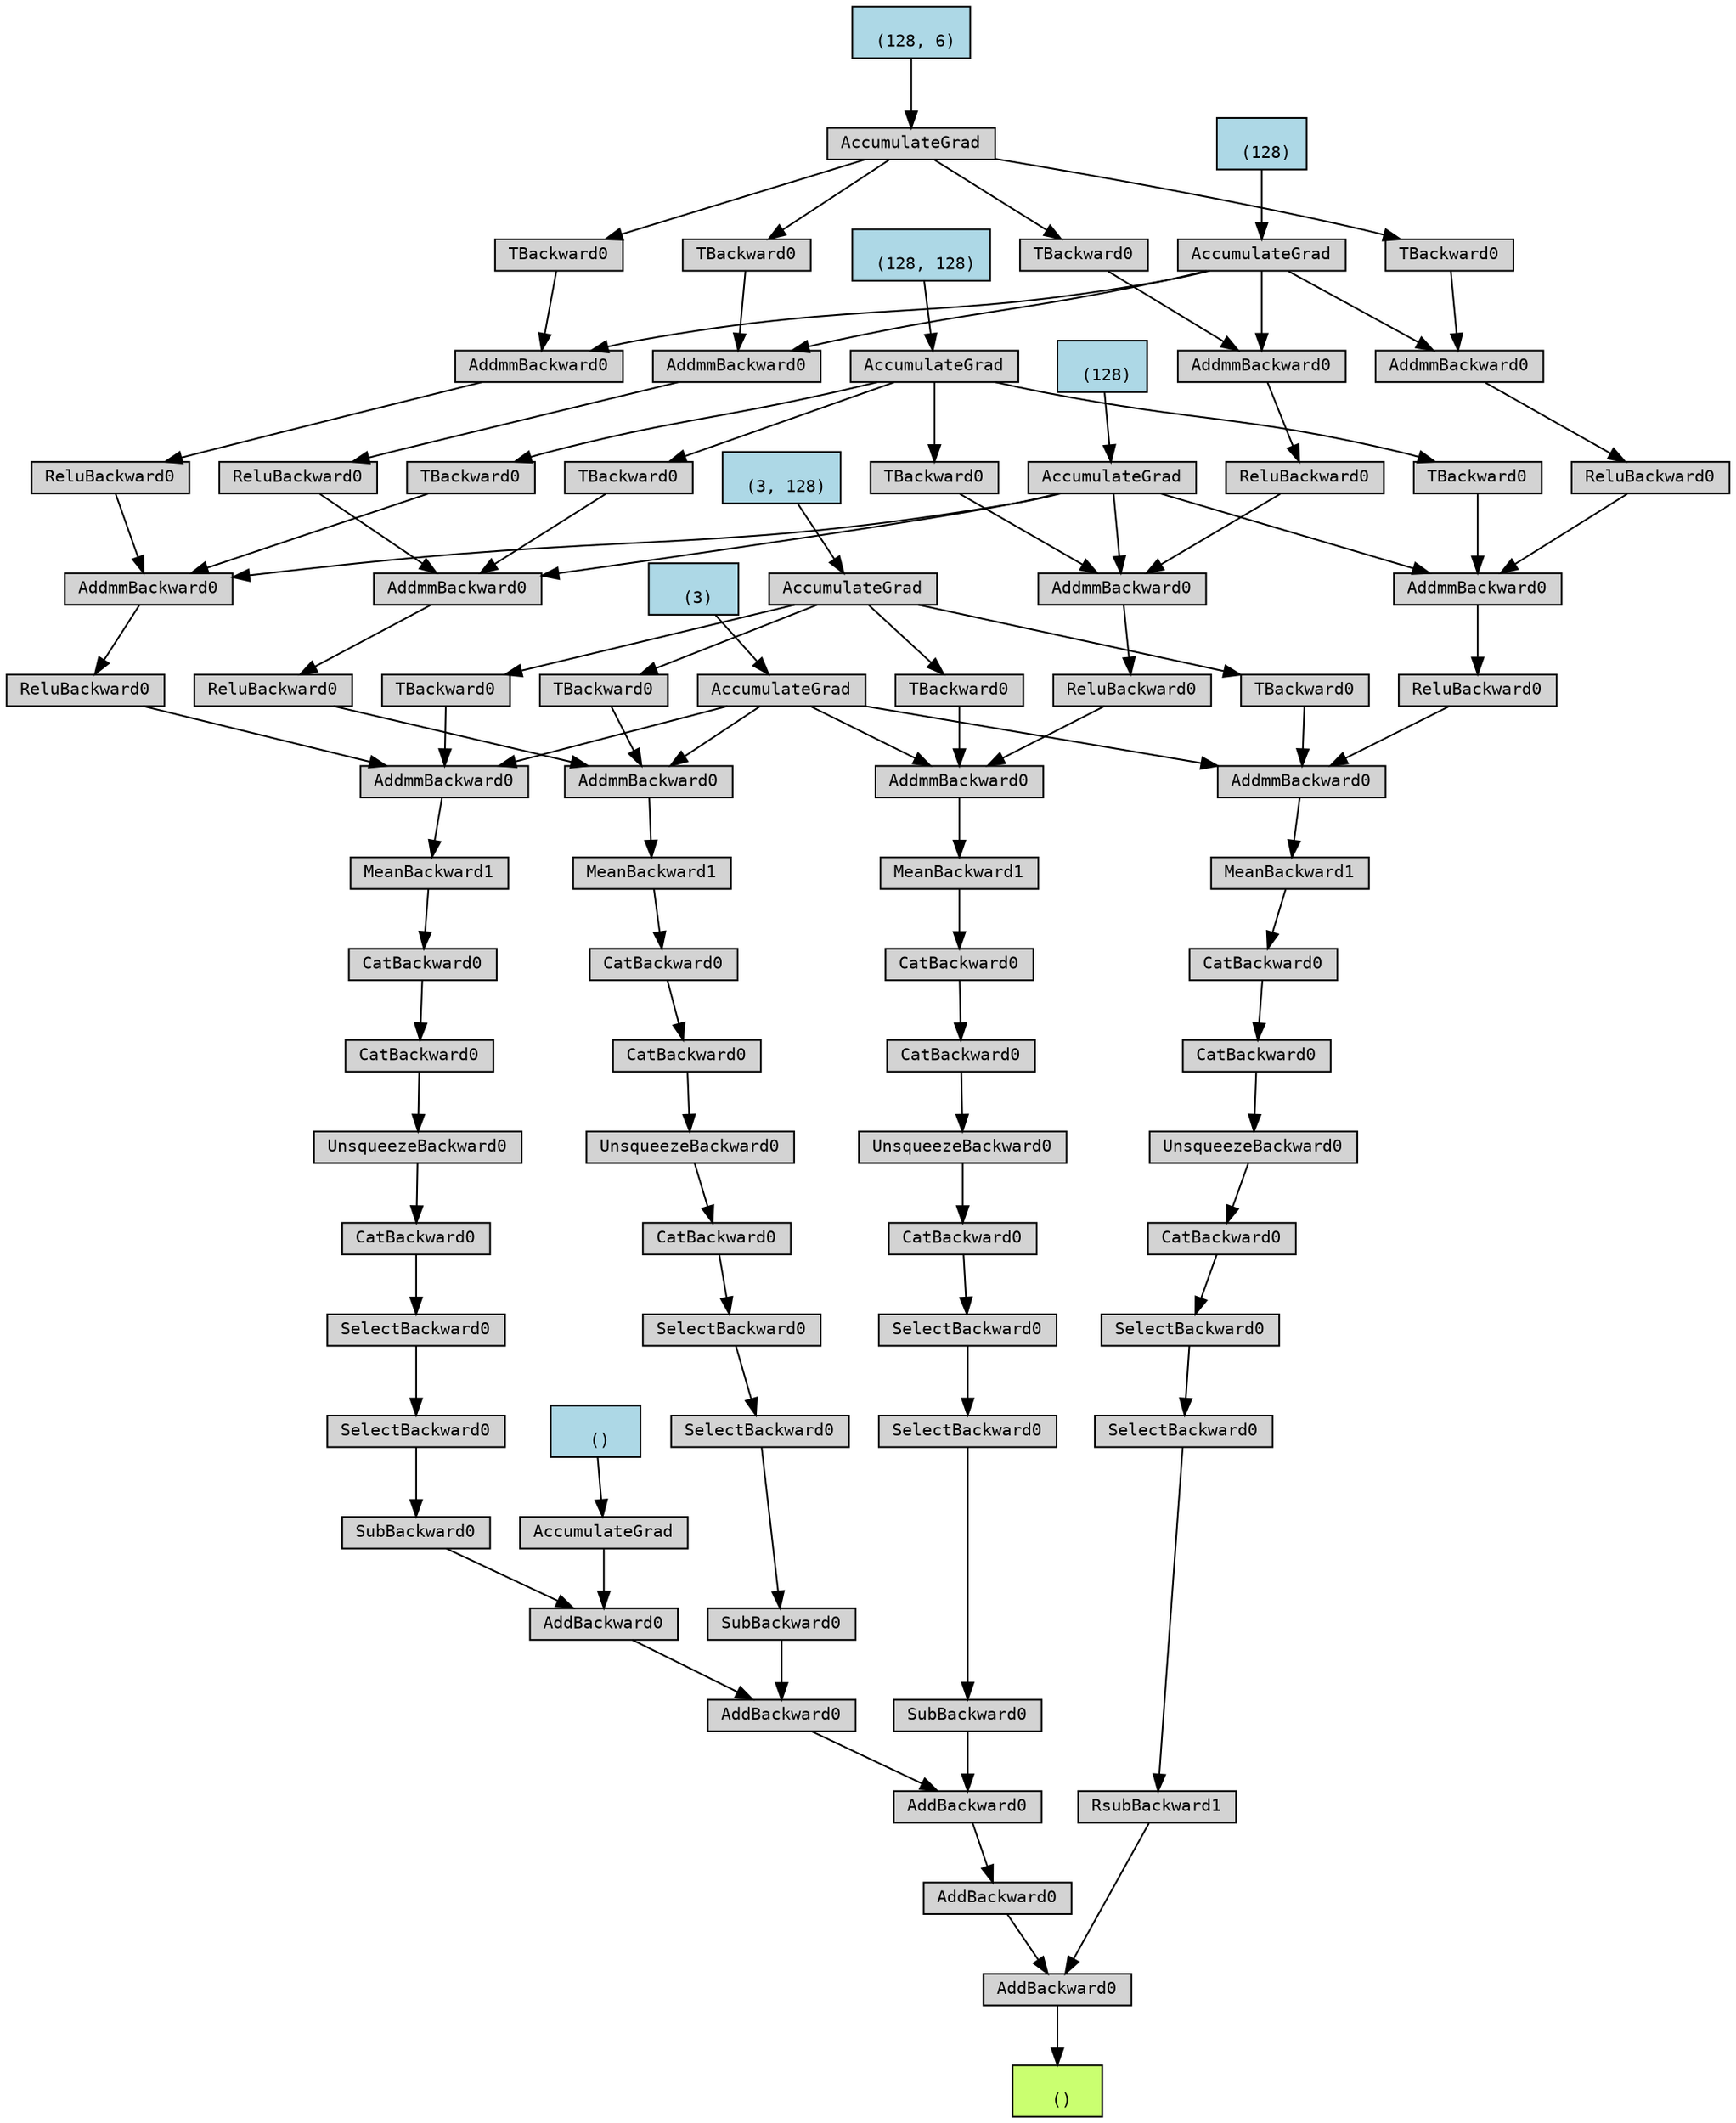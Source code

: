 digraph {
	graph [size="27.75,27.75"]
	node [align=left fontname=monospace fontsize=10 height=0.2 ranksep=0.1 shape=box style=filled]
	140009068116896 [label="
 ()" fillcolor=darkolivegreen1]
	140009067730720 [label=AddBackward0]
	140009067730624 -> 140009067730720
	140009067730624 [label=AddBackward0]
	140009067736624 -> 140009067730624
	140009067736624 [label=AddBackward0]
	140009067730432 -> 140009067736624
	140009067730432 [label=AddBackward0]
	140009067732352 -> 140009067730432
	140009067732352 [label=AddBackward0]
	140009067738352 -> 140009067732352
	140008968647552 [label="
 ()" fillcolor=lightblue]
	140008968647552 -> 140009067738352
	140009067738352 [label=AccumulateGrad]
	140009067738400 -> 140009067732352
	140009067738400 [label=SubBackward0]
	140009067738304 -> 140009067738400
	140009067738304 [label=SelectBackward0]
	140009067738160 -> 140009067738304
	140009067738160 [label=SelectBackward0]
	140009067738064 -> 140009067738160
	140009067738064 [label=CatBackward0]
	140009067737968 -> 140009067738064
	140009067737968 [label=UnsqueezeBackward0]
	140009067737920 -> 140009067737968
	140009067737920 [label=CatBackward0]
	140009067731680 -> 140009067737920
	140009067731680 [label=CatBackward0]
	140009067737776 -> 140009067731680
	140009067737776 [label=MeanBackward1]
	140009067737536 -> 140009067737776
	140009067737536 [label=AddmmBackward0]
	140009067731392 -> 140009067737536
	140009067745568 [label="
 (3)" fillcolor=lightblue]
	140009067745568 -> 140009067731392
	140009067731392 [label=AccumulateGrad]
	140009067739600 -> 140009067737536
	140009067739600 [label=ReluBackward0]
	140009067739456 -> 140009067739600
	140009067739456 [label=AddmmBackward0]
	140009067731152 -> 140009067739456
	140009067745408 [label="
 (128)" fillcolor=lightblue]
	140009067745408 -> 140009067731152
	140009067731152 [label=AccumulateGrad]
	140009067739360 -> 140009067739456
	140009067739360 [label=ReluBackward0]
	140009067739216 -> 140009067739360
	140009067739216 [label=AddmmBackward0]
	140009067739312 -> 140009067739216
	140009067745328 [label="
 (128)" fillcolor=lightblue]
	140009067745328 -> 140009067739312
	140009067739312 [label=AccumulateGrad]
	140009067740752 -> 140009067739216
	140009067740752 [label=TBackward0]
	140009067739408 -> 140009067740752
	140009067745168 [label="
 (128, 6)" fillcolor=lightblue]
	140009067745168 -> 140009067739408
	140009067739408 [label=AccumulateGrad]
	140009067731200 -> 140009067739456
	140009067731200 [label=TBackward0]
	140009067737344 -> 140009067731200
	140009067745248 [label="
 (128, 128)" fillcolor=lightblue]
	140009067745248 -> 140009067737344
	140009067737344 [label=AccumulateGrad]
	140009067738208 -> 140009067737536
	140009067738208 [label=TBackward0]
	140009067738112 -> 140009067738208
	140009067745488 [label="
 (3, 128)" fillcolor=lightblue]
	140009067745488 -> 140009067738112
	140009067738112 [label=AccumulateGrad]
	140009067736480 -> 140009067730432
	140009067736480 [label=SubBackward0]
	140009067740224 -> 140009067736480
	140009067740224 [label=SelectBackward0]
	140009067738016 -> 140009067740224
	140009067738016 [label=SelectBackward0]
	140009067737824 -> 140009067738016
	140009067737824 [label=CatBackward0]
	140009067739648 -> 140009067737824
	140009067739648 [label=UnsqueezeBackward0]
	140009067731104 -> 140009067739648
	140009067731104 [label=CatBackward0]
	140009067736288 -> 140009067731104
	140009067736288 [label=CatBackward0]
	140009067737104 -> 140009067736288
	140009067737104 [label=MeanBackward1]
	140009067740128 -> 140009067737104
	140009067740128 [label=AddmmBackward0]
	140009067731392 -> 140009067740128
	140009067739936 -> 140009067740128
	140009067739936 [label=ReluBackward0]
	140009067735952 -> 140009067739936
	140009067735952 [label=AddmmBackward0]
	140009067731152 -> 140009067735952
	140009067738832 -> 140009067735952
	140009067738832 [label=ReluBackward0]
	140009067736336 -> 140009067738832
	140009067736336 [label=AddmmBackward0]
	140009067739312 -> 140009067736336
	140009067735904 -> 140009067736336
	140009067735904 [label=TBackward0]
	140009067739408 -> 140009067735904
	140009067736048 -> 140009067735952
	140009067736048 [label=TBackward0]
	140009067737344 -> 140009067736048
	140009067737248 -> 140009067740128
	140009067737248 [label=TBackward0]
	140009067738112 -> 140009067737248
	140009067730480 -> 140009067736624
	140009067730480 [label=SubBackward0]
	140009067740176 -> 140009067730480
	140009067740176 [label=SelectBackward0]
	140009067739840 -> 140009067740176
	140009067739840 [label=SelectBackward0]
	140009067732640 -> 140009067739840
	140009067732640 [label=CatBackward0]
	140009067736576 -> 140009067732640
	140009067736576 [label=UnsqueezeBackward0]
	140009067727648 -> 140009067736576
	140009067727648 [label=CatBackward0]
	140009067731056 -> 140009067727648
	140009067731056 [label=CatBackward0]
	140009067738448 -> 140009067731056
	140009067738448 [label=MeanBackward1]
	140009067738544 -> 140009067738448
	140009067738544 [label=AddmmBackward0]
	140009067731392 -> 140009067738544
	140009067735712 -> 140009067738544
	140009067735712 [label=ReluBackward0]
	140009067727360 -> 140009067735712
	140009067727360 [label=AddmmBackward0]
	140009067731152 -> 140009067727360
	140009067735424 -> 140009067727360
	140009067735424 [label=ReluBackward0]
	140009067735232 -> 140009067735424
	140009067735232 [label=AddmmBackward0]
	140009067739312 -> 140009067735232
	140009067726784 -> 140009067735232
	140009067726784 [label=TBackward0]
	140009067739408 -> 140009067726784
	140009067727312 -> 140009067727360
	140009067727312 [label=TBackward0]
	140009067737344 -> 140009067727312
	140009067735760 -> 140009067738544
	140009067735760 [label=TBackward0]
	140009067738112 -> 140009067735760
	140009067737008 -> 140009067730720
	140009067737008 [label=RsubBackward1]
	140009067738256 -> 140009067737008
	140009067738256 [label=SelectBackward0]
	140009067739552 -> 140009067738256
	140009067739552 [label=SelectBackward0]
	140009067730288 -> 140009067739552
	140009067730288 [label=CatBackward0]
	140009067736720 -> 140009067730288
	140009067736720 [label=UnsqueezeBackward0]
	140009067740656 -> 140009067736720
	140009067740656 [label=CatBackward0]
	140009067735664 -> 140009067740656
	140009067735664 [label=CatBackward0]
	140009067734992 -> 140009067735664
	140009067734992 [label=MeanBackward1]
	140009067734944 -> 140009067734992
	140009067734944 [label=AddmmBackward0]
	140009067731392 -> 140009067734944
	140009067726592 -> 140009067734944
	140009067726592 [label=ReluBackward0]
	140009067734656 -> 140009067726592
	140009067734656 [label=AddmmBackward0]
	140009067731152 -> 140009067734656
	140009067734032 -> 140009067734656
	140009067734032 [label=ReluBackward0]
	140009067733552 -> 140009067734032
	140009067733552 [label=AddmmBackward0]
	140009067739312 -> 140009067733552
	140009067733216 -> 140009067733552
	140009067733216 [label=TBackward0]
	140009067739408 -> 140009067733216
	140009067734320 -> 140009067734656
	140009067734320 [label=TBackward0]
	140009067737344 -> 140009067734320
	140009067735328 -> 140009067734944
	140009067735328 [label=TBackward0]
	140009067738112 -> 140009067735328
	140009067730720 -> 140009068116896
}
